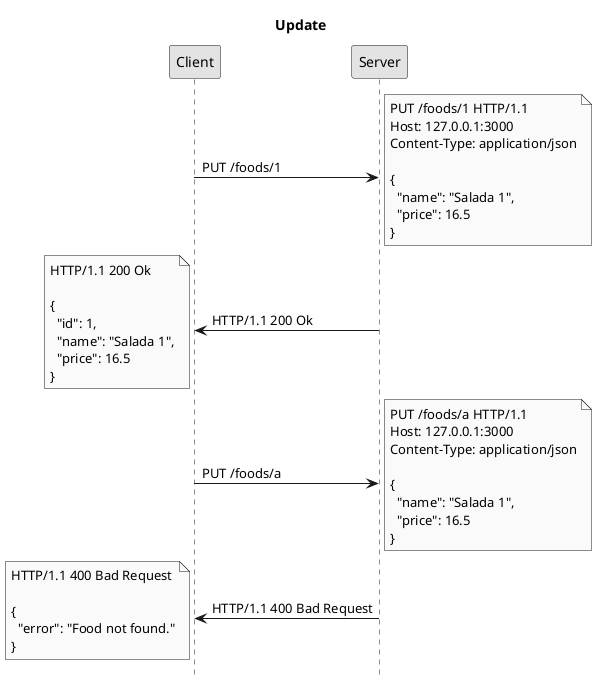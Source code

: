 @startuml
title Update
hide footbox
skinparam monochrome true

Client -> Server: PUT /foods/1
note right: PUT /foods/1 HTTP/1.1\nHost: 127.0.0.1:3000\nContent-Type: application/json\n\n{\n  "name": "Salada 1",\n  "price": 16.5\n}
Server -> Client: HTTP/1.1 200 Ok
note left: HTTP/1.1 200 Ok\n\n{\n  "id": 1,\n  "name": "Salada 1",\n  "price": 16.5\n}
Client -> Server: PUT /foods/a
note right: PUT /foods/a HTTP/1.1\nHost: 127.0.0.1:3000\nContent-Type: application/json\n\n{\n  "name": "Salada 1",\n  "price": 16.5\n}
Server -> Client: HTTP/1.1 400 Bad Request
note left: HTTP/1.1 400 Bad Request\n\n{\n  "error": "Food not found."\n}
@enduml
